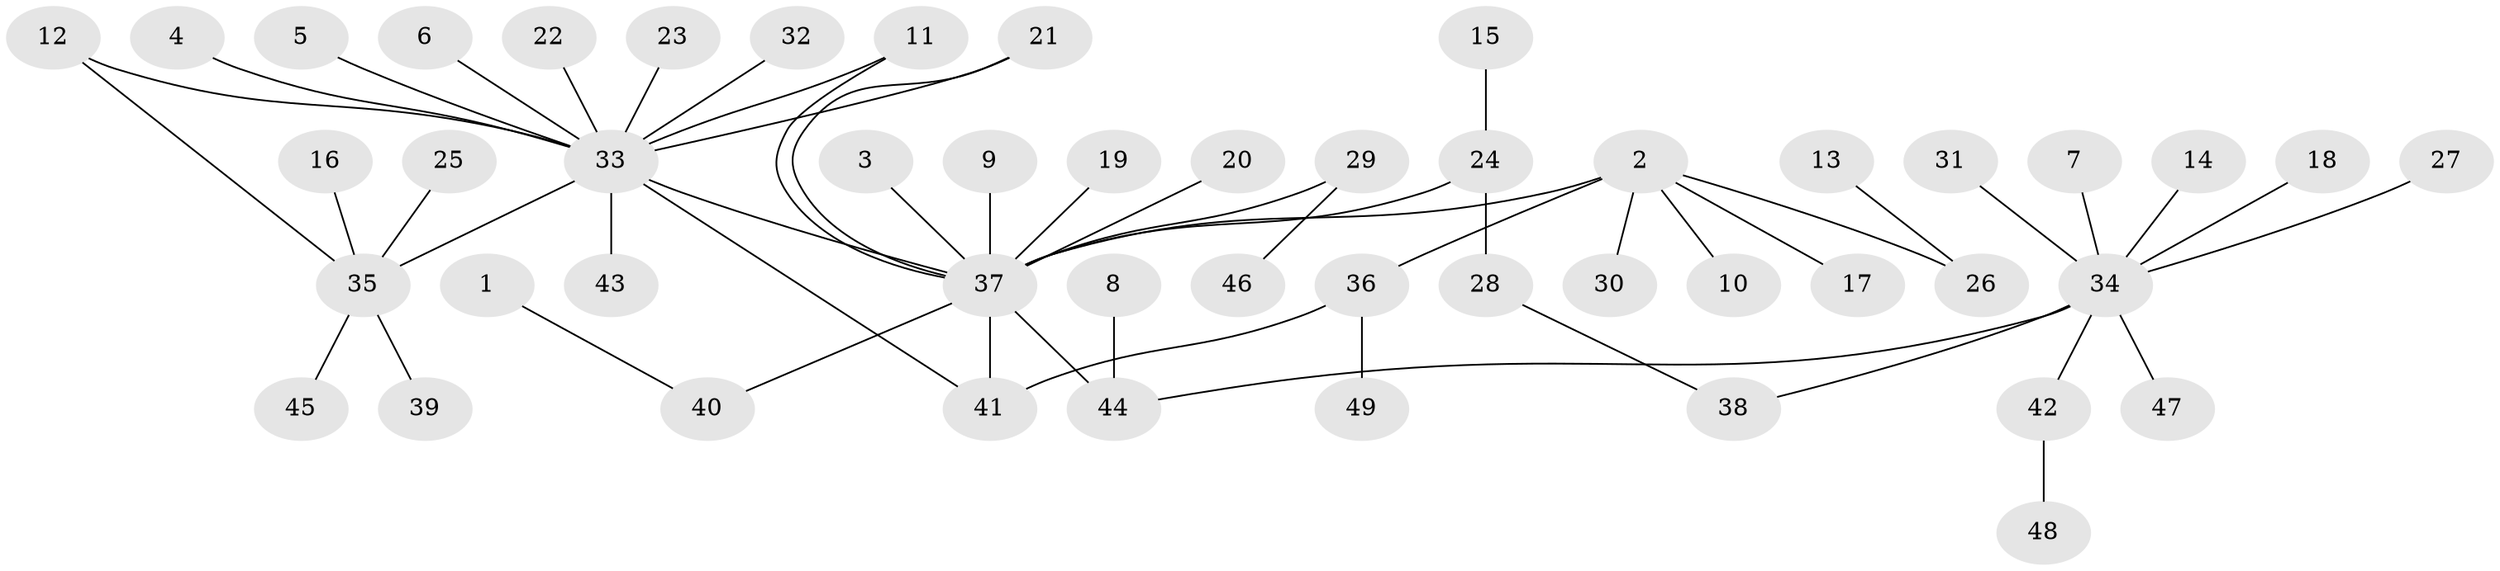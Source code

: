 // original degree distribution, {3: 0.09473684210526316, 5: 0.021052631578947368, 16: 0.010526315789473684, 4: 0.042105263157894736, 15: 0.010526315789473684, 2: 0.2736842105263158, 1: 0.5263157894736842, 8: 0.010526315789473684, 10: 0.010526315789473684}
// Generated by graph-tools (version 1.1) at 2025/26/03/09/25 03:26:02]
// undirected, 49 vertices, 54 edges
graph export_dot {
graph [start="1"]
  node [color=gray90,style=filled];
  1;
  2;
  3;
  4;
  5;
  6;
  7;
  8;
  9;
  10;
  11;
  12;
  13;
  14;
  15;
  16;
  17;
  18;
  19;
  20;
  21;
  22;
  23;
  24;
  25;
  26;
  27;
  28;
  29;
  30;
  31;
  32;
  33;
  34;
  35;
  36;
  37;
  38;
  39;
  40;
  41;
  42;
  43;
  44;
  45;
  46;
  47;
  48;
  49;
  1 -- 40 [weight=1.0];
  2 -- 10 [weight=1.0];
  2 -- 17 [weight=1.0];
  2 -- 26 [weight=1.0];
  2 -- 30 [weight=1.0];
  2 -- 36 [weight=1.0];
  2 -- 37 [weight=1.0];
  3 -- 37 [weight=1.0];
  4 -- 33 [weight=1.0];
  5 -- 33 [weight=1.0];
  6 -- 33 [weight=1.0];
  7 -- 34 [weight=1.0];
  8 -- 44 [weight=1.0];
  9 -- 37 [weight=1.0];
  11 -- 33 [weight=1.0];
  11 -- 37 [weight=1.0];
  12 -- 33 [weight=1.0];
  12 -- 35 [weight=1.0];
  13 -- 26 [weight=1.0];
  14 -- 34 [weight=1.0];
  15 -- 24 [weight=1.0];
  16 -- 35 [weight=1.0];
  18 -- 34 [weight=1.0];
  19 -- 37 [weight=1.0];
  20 -- 37 [weight=1.0];
  21 -- 33 [weight=1.0];
  21 -- 37 [weight=1.0];
  22 -- 33 [weight=1.0];
  23 -- 33 [weight=1.0];
  24 -- 28 [weight=1.0];
  24 -- 37 [weight=1.0];
  25 -- 35 [weight=1.0];
  27 -- 34 [weight=1.0];
  28 -- 38 [weight=1.0];
  29 -- 37 [weight=1.0];
  29 -- 46 [weight=1.0];
  31 -- 34 [weight=1.0];
  32 -- 33 [weight=1.0];
  33 -- 35 [weight=1.0];
  33 -- 37 [weight=1.0];
  33 -- 41 [weight=1.0];
  33 -- 43 [weight=2.0];
  34 -- 38 [weight=1.0];
  34 -- 42 [weight=1.0];
  34 -- 44 [weight=1.0];
  34 -- 47 [weight=1.0];
  35 -- 39 [weight=1.0];
  35 -- 45 [weight=1.0];
  36 -- 41 [weight=1.0];
  36 -- 49 [weight=1.0];
  37 -- 40 [weight=1.0];
  37 -- 41 [weight=1.0];
  37 -- 44 [weight=2.0];
  42 -- 48 [weight=1.0];
}
